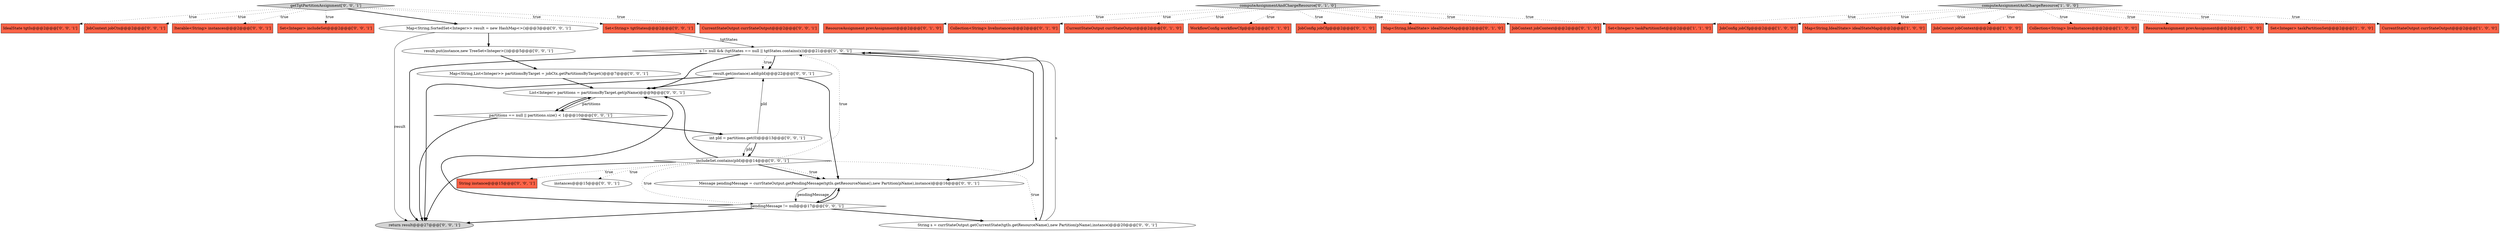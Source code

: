 digraph {
18 [style = filled, label = "IdealState tgtIs@@@2@@@['0', '0', '1']", fillcolor = tomato, shape = box image = "AAA0AAABBB3BBB"];
20 [style = filled, label = "result.get(instance).add(pId)@@@22@@@['0', '0', '1']", fillcolor = white, shape = ellipse image = "AAA0AAABBB3BBB"];
23 [style = filled, label = "JobContext jobCtx@@@2@@@['0', '0', '1']", fillcolor = tomato, shape = box image = "AAA0AAABBB3BBB"];
11 [style = filled, label = "ResourceAssignment prevAssignment@@@2@@@['0', '1', '0']", fillcolor = tomato, shape = box image = "AAA0AAABBB2BBB"];
34 [style = filled, label = "Iterable<String> instances@@@2@@@['0', '0', '1']", fillcolor = tomato, shape = box image = "AAA0AAABBB3BBB"];
3 [style = filled, label = "JobConfig jobCfg@@@2@@@['1', '0', '0']", fillcolor = tomato, shape = box image = "AAA0AAABBB1BBB"];
30 [style = filled, label = "Set<Integer> includeSet@@@2@@@['0', '0', '1']", fillcolor = tomato, shape = box image = "AAA0AAABBB3BBB"];
9 [style = filled, label = "Collection<String> liveInstances@@@2@@@['0', '1', '0']", fillcolor = tomato, shape = box image = "AAA0AAABBB2BBB"];
21 [style = filled, label = "List<Integer> partitions = partitionsByTarget.get(pName)@@@9@@@['0', '0', '1']", fillcolor = white, shape = ellipse image = "AAA0AAABBB3BBB"];
24 [style = filled, label = "Message pendingMessage = currStateOutput.getPendingMessage(tgtIs.getResourceName(),new Partition(pName),instance)@@@16@@@['0', '0', '1']", fillcolor = white, shape = ellipse image = "AAA0AAABBB3BBB"];
27 [style = filled, label = "result.put(instance,new TreeSet<Integer>())@@@5@@@['0', '0', '1']", fillcolor = white, shape = ellipse image = "AAA0AAABBB3BBB"];
15 [style = filled, label = "CurrentStateOutput currStateOutput@@@2@@@['0', '1', '0']", fillcolor = tomato, shape = box image = "AAA0AAABBB2BBB"];
7 [style = filled, label = "computeAssignmentAndChargeResource['1', '0', '0']", fillcolor = lightgray, shape = diamond image = "AAA0AAABBB1BBB"];
5 [style = filled, label = "Map<String,IdealState> idealStateMap@@@2@@@['1', '0', '0']", fillcolor = tomato, shape = box image = "AAA0AAABBB1BBB"];
10 [style = filled, label = "WorkflowConfig workflowCfg@@@2@@@['0', '1', '0']", fillcolor = tomato, shape = box image = "AAA0AAABBB2BBB"];
22 [style = filled, label = "Set<String> tgtStates@@@2@@@['0', '0', '1']", fillcolor = tomato, shape = box image = "AAA0AAABBB3BBB"];
2 [style = filled, label = "JobContext jobContext@@@2@@@['1', '0', '0']", fillcolor = tomato, shape = box image = "AAA0AAABBB1BBB"];
14 [style = filled, label = "JobConfig jobCfg@@@2@@@['0', '1', '0']", fillcolor = tomato, shape = box image = "AAA0AAABBB2BBB"];
1 [style = filled, label = "Collection<String> liveInstances@@@2@@@['1', '0', '0']", fillcolor = tomato, shape = box image = "AAA0AAABBB1BBB"];
29 [style = filled, label = "s != null && (tgtStates == null || tgtStates.contains(s))@@@21@@@['0', '0', '1']", fillcolor = white, shape = diamond image = "AAA0AAABBB3BBB"];
37 [style = filled, label = "Map<String,SortedSet<Integer>> result = new HashMap<>()@@@3@@@['0', '0', '1']", fillcolor = white, shape = ellipse image = "AAA0AAABBB3BBB"];
4 [style = filled, label = "ResourceAssignment prevAssignment@@@2@@@['1', '0', '0']", fillcolor = tomato, shape = box image = "AAA0AAABBB1BBB"];
28 [style = filled, label = "String s = currStateOutput.getCurrentState(tgtIs.getResourceName(),new Partition(pName),instance)@@@20@@@['0', '0', '1']", fillcolor = white, shape = ellipse image = "AAA0AAABBB3BBB"];
31 [style = filled, label = "partitions == null || partitions.size() < 1@@@10@@@['0', '0', '1']", fillcolor = white, shape = diamond image = "AAA0AAABBB3BBB"];
36 [style = filled, label = "getTgtPartitionAssignment['0', '0', '1']", fillcolor = lightgray, shape = diamond image = "AAA0AAABBB3BBB"];
13 [style = filled, label = "Map<String,IdealState> idealStateMap@@@2@@@['0', '1', '0']", fillcolor = tomato, shape = box image = "AAA0AAABBB2BBB"];
35 [style = filled, label = "Map<String,List<Integer>> partitionsByTarget = jobCtx.getPartitionsByTarget()@@@7@@@['0', '0', '1']", fillcolor = white, shape = ellipse image = "AAA0AAABBB3BBB"];
19 [style = filled, label = "String instance@@@15@@@['0', '0', '1']", fillcolor = tomato, shape = box image = "AAA0AAABBB3BBB"];
0 [style = filled, label = "Set<Integer> taskPartitionSet@@@2@@@['1', '0', '0']", fillcolor = tomato, shape = box image = "AAA0AAABBB1BBB"];
26 [style = filled, label = "pendingMessage != null@@@17@@@['0', '0', '1']", fillcolor = white, shape = diamond image = "AAA0AAABBB3BBB"];
38 [style = filled, label = "int pId = partitions.get(0)@@@13@@@['0', '0', '1']", fillcolor = white, shape = ellipse image = "AAA0AAABBB3BBB"];
32 [style = filled, label = "instances@@@15@@@['0', '0', '1']", fillcolor = white, shape = ellipse image = "AAA0AAABBB3BBB"];
25 [style = filled, label = "return result@@@27@@@['0', '0', '1']", fillcolor = lightgray, shape = ellipse image = "AAA0AAABBB3BBB"];
6 [style = filled, label = "CurrentStateOutput currStateOutput@@@2@@@['1', '0', '0']", fillcolor = tomato, shape = box image = "AAA0AAABBB1BBB"];
33 [style = filled, label = "CurrentStateOutput currStateOutput@@@2@@@['0', '0', '1']", fillcolor = tomato, shape = box image = "AAA0AAABBB3BBB"];
17 [style = filled, label = "includeSet.contains(pId)@@@14@@@['0', '0', '1']", fillcolor = white, shape = diamond image = "AAA0AAABBB3BBB"];
12 [style = filled, label = "JobContext jobContext@@@2@@@['0', '1', '0']", fillcolor = tomato, shape = box image = "AAA0AAABBB2BBB"];
8 [style = filled, label = "Set<Integer> taskPartitionSet@@@2@@@['1', '1', '0']", fillcolor = tomato, shape = box image = "AAA0AAABBB1BBB"];
16 [style = filled, label = "computeAssignmentAndChargeResource['0', '1', '0']", fillcolor = lightgray, shape = diamond image = "AAA0AAABBB2BBB"];
7->2 [style = dotted, label="true"];
17->19 [style = dotted, label="true"];
31->21 [style = bold, label=""];
29->21 [style = bold, label=""];
26->24 [style = bold, label=""];
36->23 [style = dotted, label="true"];
7->4 [style = dotted, label="true"];
36->30 [style = dotted, label="true"];
26->21 [style = bold, label=""];
36->37 [style = bold, label=""];
17->21 [style = bold, label=""];
36->22 [style = dotted, label="true"];
21->31 [style = solid, label="partitions"];
7->8 [style = dotted, label="true"];
37->27 [style = bold, label=""];
16->14 [style = dotted, label="true"];
22->29 [style = solid, label="tgtStates"];
17->28 [style = dotted, label="true"];
38->17 [style = solid, label="pId"];
7->1 [style = dotted, label="true"];
16->13 [style = dotted, label="true"];
38->20 [style = solid, label="pId"];
24->26 [style = solid, label="pendingMessage"];
17->32 [style = dotted, label="true"];
16->15 [style = dotted, label="true"];
29->25 [style = bold, label=""];
27->35 [style = bold, label=""];
7->5 [style = dotted, label="true"];
20->25 [style = bold, label=""];
20->21 [style = bold, label=""];
26->25 [style = bold, label=""];
16->12 [style = dotted, label="true"];
36->18 [style = dotted, label="true"];
16->9 [style = dotted, label="true"];
17->24 [style = bold, label=""];
16->10 [style = dotted, label="true"];
17->25 [style = bold, label=""];
17->24 [style = dotted, label="true"];
36->33 [style = dotted, label="true"];
38->17 [style = bold, label=""];
26->28 [style = bold, label=""];
36->34 [style = dotted, label="true"];
16->11 [style = dotted, label="true"];
35->21 [style = bold, label=""];
20->24 [style = bold, label=""];
28->29 [style = bold, label=""];
7->0 [style = dotted, label="true"];
16->8 [style = dotted, label="true"];
29->24 [style = bold, label=""];
17->26 [style = dotted, label="true"];
31->25 [style = bold, label=""];
37->25 [style = solid, label="result"];
24->26 [style = bold, label=""];
21->31 [style = bold, label=""];
17->29 [style = dotted, label="true"];
29->20 [style = dotted, label="true"];
31->38 [style = bold, label=""];
7->3 [style = dotted, label="true"];
29->20 [style = bold, label=""];
28->29 [style = solid, label="s"];
7->6 [style = dotted, label="true"];
}
